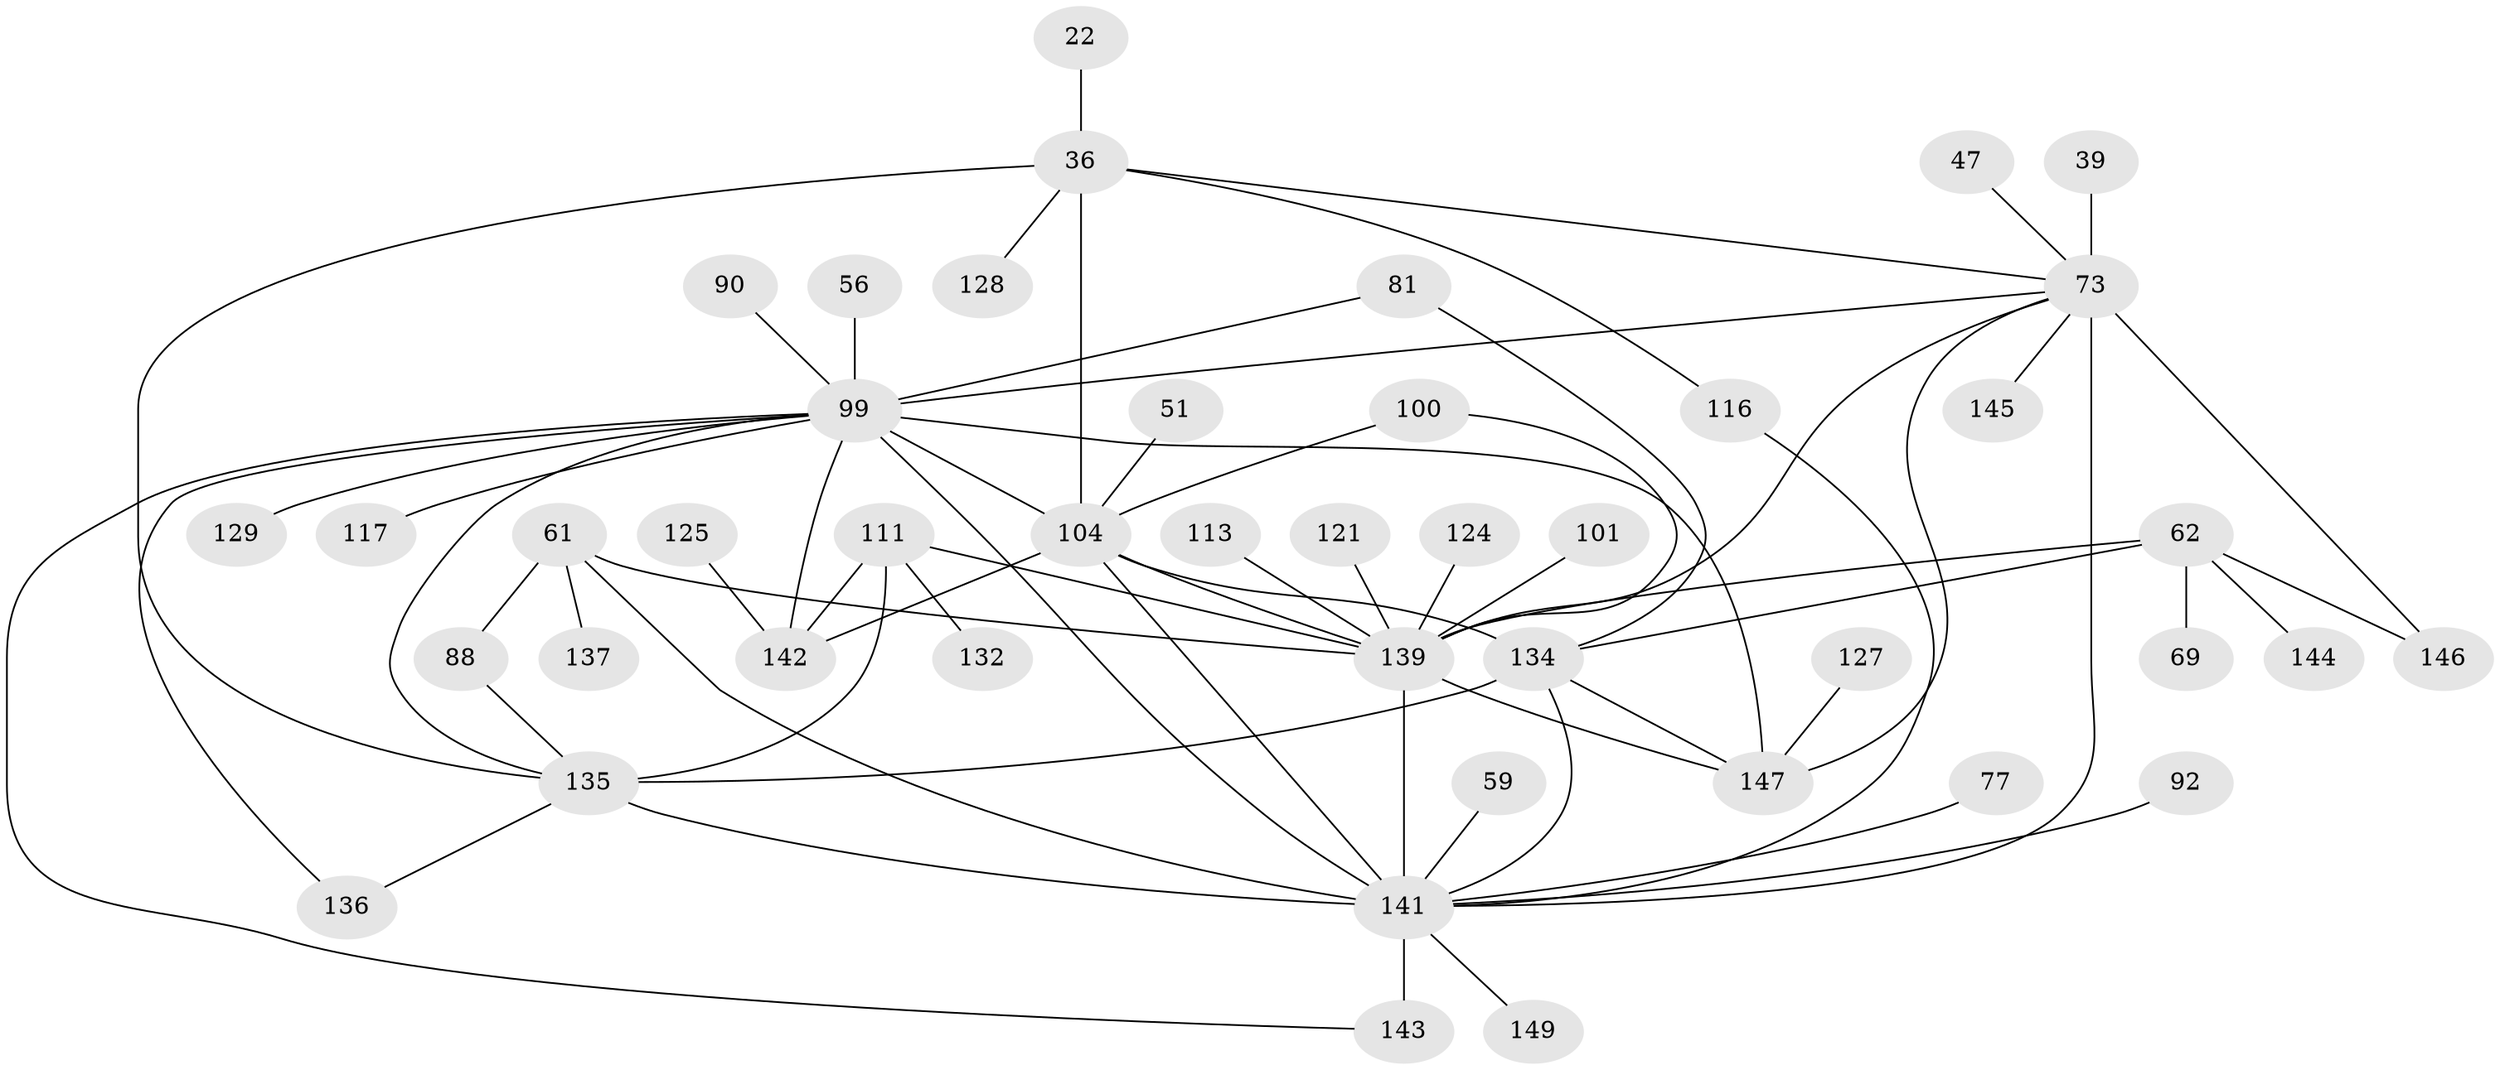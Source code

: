 // original degree distribution, {5: 0.08053691275167785, 4: 0.1342281879194631, 10: 0.013422818791946308, 7: 0.020134228187919462, 3: 0.2080536912751678, 6: 0.020134228187919462, 2: 0.2953020134228188, 1: 0.22818791946308725}
// Generated by graph-tools (version 1.1) at 2025/44/03/04/25 21:44:30]
// undirected, 44 vertices, 67 edges
graph export_dot {
graph [start="1"]
  node [color=gray90,style=filled];
  22;
  36 [super="+3"];
  39 [super="+35"];
  47;
  51;
  56;
  59;
  61;
  62 [super="+23"];
  69 [super="+65"];
  73 [super="+19+4"];
  77;
  81;
  88;
  90;
  92;
  99 [super="+12+40+43+42+84"];
  100 [super="+79+89"];
  101;
  104 [super="+17+91"];
  111 [super="+68+60"];
  113;
  116;
  117;
  121;
  124;
  125;
  127;
  128 [super="+29"];
  129 [super="+72+98"];
  132 [super="+119"];
  134 [super="+57+14+95+108"];
  135 [super="+112+123"];
  136 [super="+122"];
  137;
  139 [super="+20+106+133+107+15"];
  141 [super="+138+80+130"];
  142 [super="+114+120"];
  143 [super="+18+63"];
  144 [super="+93"];
  145 [super="+110"];
  146 [super="+26+131"];
  147 [super="+118+70+109+105"];
  149 [super="+148"];
  22 -- 36;
  36 -- 73 [weight=2];
  36 -- 104 [weight=3];
  36 -- 116;
  36 -- 128;
  36 -- 135;
  39 -- 73 [weight=2];
  47 -- 73;
  51 -- 104;
  56 -- 99;
  59 -- 141;
  61 -- 137;
  61 -- 88;
  61 -- 139;
  61 -- 141 [weight=2];
  62 -- 134;
  62 -- 146;
  62 -- 139 [weight=2];
  62 -- 69;
  62 -- 144;
  73 -- 99;
  73 -- 141 [weight=9];
  73 -- 139;
  73 -- 147;
  73 -- 145;
  73 -- 146;
  77 -- 141;
  81 -- 99;
  81 -- 134;
  88 -- 135;
  90 -- 99;
  92 -- 141;
  99 -- 104 [weight=2];
  99 -- 143;
  99 -- 142 [weight=3];
  99 -- 147 [weight=2];
  99 -- 117;
  99 -- 141 [weight=3];
  99 -- 129;
  99 -- 135;
  99 -- 136;
  100 -- 139;
  100 -- 104;
  101 -- 139;
  104 -- 134 [weight=3];
  104 -- 141 [weight=2];
  104 -- 139;
  104 -- 142;
  111 -- 142 [weight=2];
  111 -- 139 [weight=3];
  111 -- 135;
  111 -- 132;
  113 -- 139;
  116 -- 141;
  121 -- 139;
  124 -- 139;
  125 -- 142;
  127 -- 147;
  134 -- 147;
  134 -- 141;
  134 -- 135 [weight=2];
  135 -- 141 [weight=3];
  135 -- 136;
  139 -- 147 [weight=2];
  139 -- 141 [weight=4];
  141 -- 143 [weight=3];
  141 -- 149;
}
